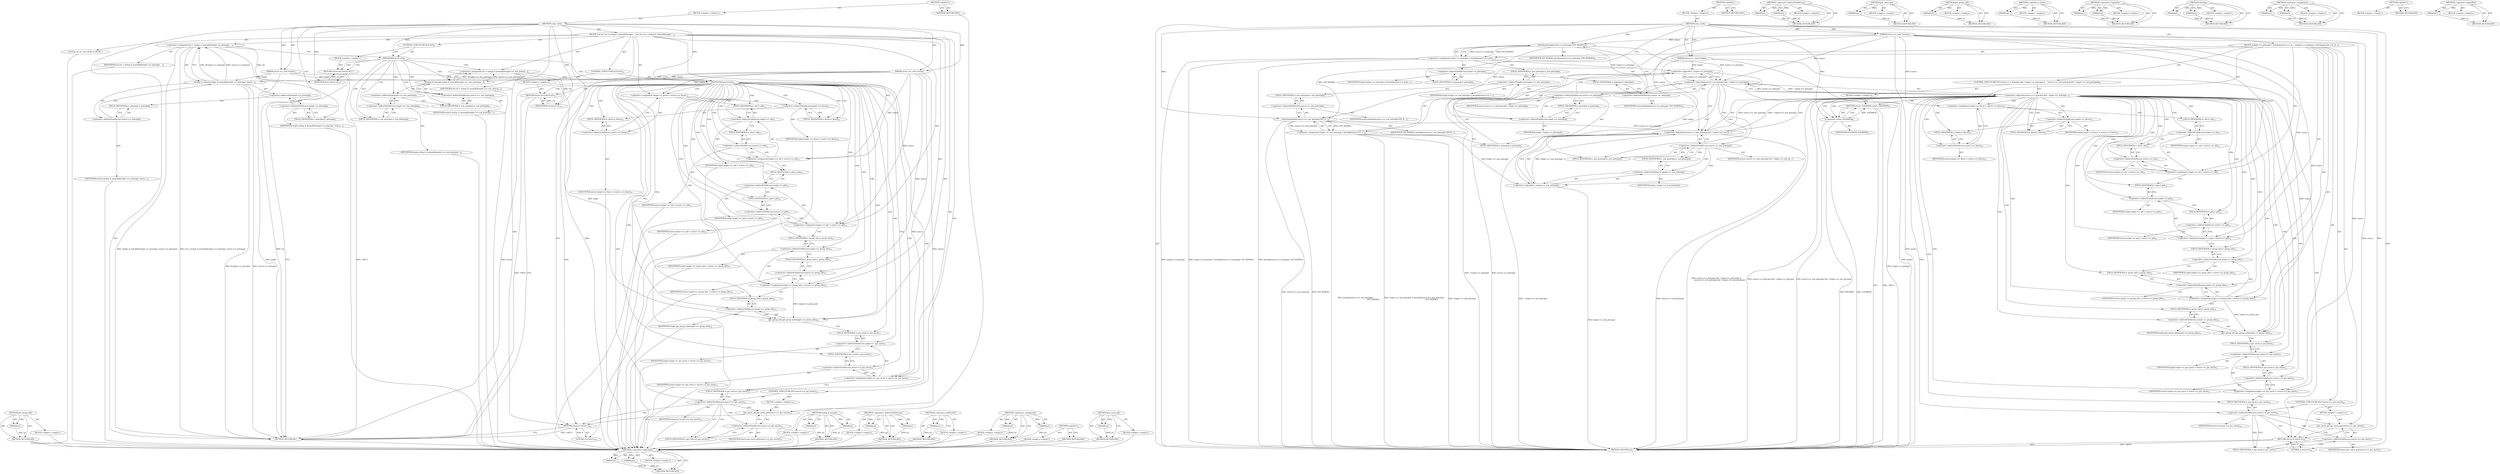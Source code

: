 digraph "&lt;operator&gt;.logicalNot" {
vulnerable_131 [label=<(METHOD,get_group_info)>];
vulnerable_132 [label=<(PARAM,p1)>];
vulnerable_133 [label=<(BLOCK,&lt;empty&gt;,&lt;empty&gt;)>];
vulnerable_134 [label=<(METHOD_RETURN,ANY)>];
vulnerable_6 [label=<(METHOD,&lt;global&gt;)<SUB>1</SUB>>];
vulnerable_7 [label=<(BLOCK,&lt;empty&gt;,&lt;empty&gt;)<SUB>1</SUB>>];
vulnerable_8 [label=<(METHOD,copy_cred)<SUB>1</SUB>>];
vulnerable_9 [label=<(PARAM,struct svc_cred *target)<SUB>1</SUB>>];
vulnerable_10 [label=<(PARAM,struct svc_cred *source)<SUB>1</SUB>>];
vulnerable_11 [label=<(BLOCK,{
	int ret;
 
	ret = strdup_if_nonnull(&amp;target-...,{
	int ret;
 
	ret = strdup_if_nonnull(&amp;target-...)<SUB>2</SUB>>];
vulnerable_12 [label="<(LOCAL,int ret: int)<SUB>3</SUB>>"];
vulnerable_13 [label=<(&lt;operator&gt;.assignment,ret = strdup_if_nonnull(&amp;target-&gt;cr_principal, ...)<SUB>5</SUB>>];
vulnerable_14 [label=<(IDENTIFIER,ret,ret = strdup_if_nonnull(&amp;target-&gt;cr_principal, ...)<SUB>5</SUB>>];
vulnerable_15 [label=<(strdup_if_nonnull,strdup_if_nonnull(&amp;target-&gt;cr_principal, source...)<SUB>5</SUB>>];
vulnerable_16 [label=<(&lt;operator&gt;.addressOf,&amp;target-&gt;cr_principal)<SUB>5</SUB>>];
vulnerable_17 [label=<(&lt;operator&gt;.indirectFieldAccess,target-&gt;cr_principal)<SUB>5</SUB>>];
vulnerable_18 [label=<(IDENTIFIER,target,strdup_if_nonnull(&amp;target-&gt;cr_principal, source...)<SUB>5</SUB>>];
vulnerable_19 [label=<(FIELD_IDENTIFIER,cr_principal,cr_principal)<SUB>5</SUB>>];
vulnerable_20 [label=<(&lt;operator&gt;.indirectFieldAccess,source-&gt;cr_principal)<SUB>5</SUB>>];
vulnerable_21 [label=<(IDENTIFIER,source,strdup_if_nonnull(&amp;target-&gt;cr_principal, source...)<SUB>5</SUB>>];
vulnerable_22 [label=<(FIELD_IDENTIFIER,cr_principal,cr_principal)<SUB>5</SUB>>];
vulnerable_23 [label=<(CONTROL_STRUCTURE,IF,if (ret))<SUB>6</SUB>>];
vulnerable_24 [label=<(IDENTIFIER,ret,if (ret))<SUB>6</SUB>>];
vulnerable_25 [label=<(BLOCK,&lt;empty&gt;,&lt;empty&gt;)<SUB>7</SUB>>];
vulnerable_26 [label=<(RETURN,return ret;,return ret;)<SUB>7</SUB>>];
vulnerable_27 [label=<(IDENTIFIER,ret,return ret;)<SUB>7</SUB>>];
vulnerable_28 [label=<(&lt;operator&gt;.assignment,ret = strdup_if_nonnull(&amp;target-&gt;cr_raw_princip...)<SUB>8</SUB>>];
vulnerable_29 [label=<(IDENTIFIER,ret,ret = strdup_if_nonnull(&amp;target-&gt;cr_raw_princip...)<SUB>8</SUB>>];
vulnerable_30 [label=<(strdup_if_nonnull,strdup_if_nonnull(&amp;target-&gt;cr_raw_principal,
		...)<SUB>8</SUB>>];
vulnerable_31 [label=<(&lt;operator&gt;.addressOf,&amp;target-&gt;cr_raw_principal)<SUB>8</SUB>>];
vulnerable_32 [label=<(&lt;operator&gt;.indirectFieldAccess,target-&gt;cr_raw_principal)<SUB>8</SUB>>];
vulnerable_33 [label=<(IDENTIFIER,target,strdup_if_nonnull(&amp;target-&gt;cr_raw_principal,
		...)<SUB>8</SUB>>];
vulnerable_34 [label=<(FIELD_IDENTIFIER,cr_raw_principal,cr_raw_principal)<SUB>8</SUB>>];
vulnerable_35 [label=<(&lt;operator&gt;.indirectFieldAccess,source-&gt;cr_raw_principal)<SUB>9</SUB>>];
vulnerable_36 [label=<(IDENTIFIER,source,strdup_if_nonnull(&amp;target-&gt;cr_raw_principal,
		...)<SUB>9</SUB>>];
vulnerable_37 [label=<(FIELD_IDENTIFIER,cr_raw_principal,cr_raw_principal)<SUB>9</SUB>>];
vulnerable_38 [label=<(CONTROL_STRUCTURE,IF,if (ret))<SUB>10</SUB>>];
vulnerable_39 [label=<(IDENTIFIER,ret,if (ret))<SUB>10</SUB>>];
vulnerable_40 [label=<(BLOCK,&lt;empty&gt;,&lt;empty&gt;)<SUB>11</SUB>>];
vulnerable_41 [label=<(RETURN,return ret;,return ret;)<SUB>11</SUB>>];
vulnerable_42 [label=<(IDENTIFIER,ret,return ret;)<SUB>11</SUB>>];
vulnerable_43 [label=<(&lt;operator&gt;.assignment,target-&gt;cr_flavor = source-&gt;cr_flavor)<SUB>12</SUB>>];
vulnerable_44 [label=<(&lt;operator&gt;.indirectFieldAccess,target-&gt;cr_flavor)<SUB>12</SUB>>];
vulnerable_45 [label=<(IDENTIFIER,target,target-&gt;cr_flavor = source-&gt;cr_flavor)<SUB>12</SUB>>];
vulnerable_46 [label=<(FIELD_IDENTIFIER,cr_flavor,cr_flavor)<SUB>12</SUB>>];
vulnerable_47 [label=<(&lt;operator&gt;.indirectFieldAccess,source-&gt;cr_flavor)<SUB>12</SUB>>];
vulnerable_48 [label=<(IDENTIFIER,source,target-&gt;cr_flavor = source-&gt;cr_flavor)<SUB>12</SUB>>];
vulnerable_49 [label=<(FIELD_IDENTIFIER,cr_flavor,cr_flavor)<SUB>12</SUB>>];
vulnerable_50 [label=<(&lt;operator&gt;.assignment,target-&gt;cr_uid = source-&gt;cr_uid)<SUB>13</SUB>>];
vulnerable_51 [label=<(&lt;operator&gt;.indirectFieldAccess,target-&gt;cr_uid)<SUB>13</SUB>>];
vulnerable_52 [label=<(IDENTIFIER,target,target-&gt;cr_uid = source-&gt;cr_uid)<SUB>13</SUB>>];
vulnerable_53 [label=<(FIELD_IDENTIFIER,cr_uid,cr_uid)<SUB>13</SUB>>];
vulnerable_54 [label=<(&lt;operator&gt;.indirectFieldAccess,source-&gt;cr_uid)<SUB>13</SUB>>];
vulnerable_55 [label=<(IDENTIFIER,source,target-&gt;cr_uid = source-&gt;cr_uid)<SUB>13</SUB>>];
vulnerable_56 [label=<(FIELD_IDENTIFIER,cr_uid,cr_uid)<SUB>13</SUB>>];
vulnerable_57 [label=<(&lt;operator&gt;.assignment,target-&gt;cr_gid = source-&gt;cr_gid)<SUB>14</SUB>>];
vulnerable_58 [label=<(&lt;operator&gt;.indirectFieldAccess,target-&gt;cr_gid)<SUB>14</SUB>>];
vulnerable_59 [label=<(IDENTIFIER,target,target-&gt;cr_gid = source-&gt;cr_gid)<SUB>14</SUB>>];
vulnerable_60 [label=<(FIELD_IDENTIFIER,cr_gid,cr_gid)<SUB>14</SUB>>];
vulnerable_61 [label=<(&lt;operator&gt;.indirectFieldAccess,source-&gt;cr_gid)<SUB>14</SUB>>];
vulnerable_62 [label=<(IDENTIFIER,source,target-&gt;cr_gid = source-&gt;cr_gid)<SUB>14</SUB>>];
vulnerable_63 [label=<(FIELD_IDENTIFIER,cr_gid,cr_gid)<SUB>14</SUB>>];
vulnerable_64 [label=<(&lt;operator&gt;.assignment,target-&gt;cr_group_info = source-&gt;cr_group_info)<SUB>15</SUB>>];
vulnerable_65 [label=<(&lt;operator&gt;.indirectFieldAccess,target-&gt;cr_group_info)<SUB>15</SUB>>];
vulnerable_66 [label=<(IDENTIFIER,target,target-&gt;cr_group_info = source-&gt;cr_group_info)<SUB>15</SUB>>];
vulnerable_67 [label=<(FIELD_IDENTIFIER,cr_group_info,cr_group_info)<SUB>15</SUB>>];
vulnerable_68 [label=<(&lt;operator&gt;.indirectFieldAccess,source-&gt;cr_group_info)<SUB>15</SUB>>];
vulnerable_69 [label=<(IDENTIFIER,source,target-&gt;cr_group_info = source-&gt;cr_group_info)<SUB>15</SUB>>];
vulnerable_70 [label=<(FIELD_IDENTIFIER,cr_group_info,cr_group_info)<SUB>15</SUB>>];
vulnerable_71 [label=<(get_group_info,get_group_info(target-&gt;cr_group_info))<SUB>16</SUB>>];
vulnerable_72 [label=<(&lt;operator&gt;.indirectFieldAccess,target-&gt;cr_group_info)<SUB>16</SUB>>];
vulnerable_73 [label=<(IDENTIFIER,target,get_group_info(target-&gt;cr_group_info))<SUB>16</SUB>>];
vulnerable_74 [label=<(FIELD_IDENTIFIER,cr_group_info,cr_group_info)<SUB>16</SUB>>];
vulnerable_75 [label=<(&lt;operator&gt;.assignment,target-&gt;cr_gss_mech = source-&gt;cr_gss_mech)<SUB>17</SUB>>];
vulnerable_76 [label=<(&lt;operator&gt;.indirectFieldAccess,target-&gt;cr_gss_mech)<SUB>17</SUB>>];
vulnerable_77 [label=<(IDENTIFIER,target,target-&gt;cr_gss_mech = source-&gt;cr_gss_mech)<SUB>17</SUB>>];
vulnerable_78 [label=<(FIELD_IDENTIFIER,cr_gss_mech,cr_gss_mech)<SUB>17</SUB>>];
vulnerable_79 [label=<(&lt;operator&gt;.indirectFieldAccess,source-&gt;cr_gss_mech)<SUB>17</SUB>>];
vulnerable_80 [label=<(IDENTIFIER,source,target-&gt;cr_gss_mech = source-&gt;cr_gss_mech)<SUB>17</SUB>>];
vulnerable_81 [label=<(FIELD_IDENTIFIER,cr_gss_mech,cr_gss_mech)<SUB>17</SUB>>];
vulnerable_82 [label=<(CONTROL_STRUCTURE,IF,if (source-&gt;cr_gss_mech))<SUB>18</SUB>>];
vulnerable_83 [label=<(&lt;operator&gt;.indirectFieldAccess,source-&gt;cr_gss_mech)<SUB>18</SUB>>];
vulnerable_84 [label=<(IDENTIFIER,source,if (source-&gt;cr_gss_mech))<SUB>18</SUB>>];
vulnerable_85 [label=<(FIELD_IDENTIFIER,cr_gss_mech,cr_gss_mech)<SUB>18</SUB>>];
vulnerable_86 [label=<(BLOCK,&lt;empty&gt;,&lt;empty&gt;)<SUB>19</SUB>>];
vulnerable_87 [label=<(gss_mech_get,gss_mech_get(source-&gt;cr_gss_mech))<SUB>19</SUB>>];
vulnerable_88 [label=<(&lt;operator&gt;.indirectFieldAccess,source-&gt;cr_gss_mech)<SUB>19</SUB>>];
vulnerable_89 [label=<(IDENTIFIER,source,gss_mech_get(source-&gt;cr_gss_mech))<SUB>19</SUB>>];
vulnerable_90 [label=<(FIELD_IDENTIFIER,cr_gss_mech,cr_gss_mech)<SUB>19</SUB>>];
vulnerable_91 [label=<(RETURN,return 0;,return 0;)<SUB>20</SUB>>];
vulnerable_92 [label=<(LITERAL,0,return 0;)<SUB>20</SUB>>];
vulnerable_93 [label=<(METHOD_RETURN,int)<SUB>1</SUB>>];
vulnerable_95 [label=<(METHOD_RETURN,ANY)<SUB>1</SUB>>];
vulnerable_117 [label=<(METHOD,strdup_if_nonnull)>];
vulnerable_118 [label=<(PARAM,p1)>];
vulnerable_119 [label=<(PARAM,p2)>];
vulnerable_120 [label=<(BLOCK,&lt;empty&gt;,&lt;empty&gt;)>];
vulnerable_121 [label=<(METHOD_RETURN,ANY)>];
vulnerable_126 [label=<(METHOD,&lt;operator&gt;.indirectFieldAccess)>];
vulnerable_127 [label=<(PARAM,p1)>];
vulnerable_128 [label=<(PARAM,p2)>];
vulnerable_129 [label=<(BLOCK,&lt;empty&gt;,&lt;empty&gt;)>];
vulnerable_130 [label=<(METHOD_RETURN,ANY)>];
vulnerable_122 [label=<(METHOD,&lt;operator&gt;.addressOf)>];
vulnerable_123 [label=<(PARAM,p1)>];
vulnerable_124 [label=<(BLOCK,&lt;empty&gt;,&lt;empty&gt;)>];
vulnerable_125 [label=<(METHOD_RETURN,ANY)>];
vulnerable_112 [label=<(METHOD,&lt;operator&gt;.assignment)>];
vulnerable_113 [label=<(PARAM,p1)>];
vulnerable_114 [label=<(PARAM,p2)>];
vulnerable_115 [label=<(BLOCK,&lt;empty&gt;,&lt;empty&gt;)>];
vulnerable_116 [label=<(METHOD_RETURN,ANY)>];
vulnerable_106 [label=<(METHOD,&lt;global&gt;)<SUB>1</SUB>>];
vulnerable_107 [label=<(BLOCK,&lt;empty&gt;,&lt;empty&gt;)>];
vulnerable_108 [label=<(METHOD_RETURN,ANY)>];
vulnerable_135 [label=<(METHOD,gss_mech_get)>];
vulnerable_136 [label=<(PARAM,p1)>];
vulnerable_137 [label=<(BLOCK,&lt;empty&gt;,&lt;empty&gt;)>];
vulnerable_138 [label=<(METHOD_RETURN,ANY)>];
fixed_141 [label=<(METHOD,&lt;operator&gt;.logicalAnd)>];
fixed_142 [label=<(PARAM,p1)>];
fixed_143 [label=<(PARAM,p2)>];
fixed_144 [label=<(BLOCK,&lt;empty&gt;,&lt;empty&gt;)>];
fixed_145 [label=<(METHOD_RETURN,ANY)>];
fixed_6 [label=<(METHOD,&lt;global&gt;)<SUB>1</SUB>>];
fixed_7 [label=<(BLOCK,&lt;empty&gt;,&lt;empty&gt;)<SUB>1</SUB>>];
fixed_8 [label=<(METHOD,copy_cred)<SUB>1</SUB>>];
fixed_9 [label=<(PARAM,struct svc_cred *target)<SUB>1</SUB>>];
fixed_10 [label=<(PARAM,struct svc_cred *source)<SUB>1</SUB>>];
fixed_11 [label=<(BLOCK,{
	target-&gt;cr_principal = kstrdup(source-&gt;cr_pr...,{
	target-&gt;cr_principal = kstrdup(source-&gt;cr_pr...)<SUB>2</SUB>>];
fixed_12 [label=<(&lt;operator&gt;.assignment,target-&gt;cr_principal = kstrdup(source-&gt;cr_princ...)<SUB>3</SUB>>];
fixed_13 [label=<(&lt;operator&gt;.indirectFieldAccess,target-&gt;cr_principal)<SUB>3</SUB>>];
fixed_14 [label=<(IDENTIFIER,target,target-&gt;cr_principal = kstrdup(source-&gt;cr_princ...)<SUB>3</SUB>>];
fixed_15 [label=<(FIELD_IDENTIFIER,cr_principal,cr_principal)<SUB>3</SUB>>];
fixed_16 [label=<(kstrdup,kstrdup(source-&gt;cr_principal, GFP_KERNEL))<SUB>3</SUB>>];
fixed_17 [label=<(&lt;operator&gt;.indirectFieldAccess,source-&gt;cr_principal)<SUB>3</SUB>>];
fixed_18 [label=<(IDENTIFIER,source,kstrdup(source-&gt;cr_principal, GFP_KERNEL))<SUB>3</SUB>>];
fixed_19 [label=<(FIELD_IDENTIFIER,cr_principal,cr_principal)<SUB>3</SUB>>];
fixed_20 [label=<(IDENTIFIER,GFP_KERNEL,kstrdup(source-&gt;cr_principal, GFP_KERNEL))<SUB>3</SUB>>];
fixed_21 [label=<(&lt;operator&gt;.assignment,target-&gt;cr_raw_principal = kstrdup(source-&gt;cr_r...)<SUB>4</SUB>>];
fixed_22 [label=<(&lt;operator&gt;.indirectFieldAccess,target-&gt;cr_raw_principal)<SUB>4</SUB>>];
fixed_23 [label=<(IDENTIFIER,target,target-&gt;cr_raw_principal = kstrdup(source-&gt;cr_r...)<SUB>4</SUB>>];
fixed_24 [label=<(FIELD_IDENTIFIER,cr_raw_principal,cr_raw_principal)<SUB>4</SUB>>];
fixed_25 [label=<(kstrdup,kstrdup(source-&gt;cr_raw_principal,
								GFP_K...)<SUB>4</SUB>>];
fixed_26 [label=<(&lt;operator&gt;.indirectFieldAccess,source-&gt;cr_raw_principal)<SUB>4</SUB>>];
fixed_27 [label=<(IDENTIFIER,source,kstrdup(source-&gt;cr_raw_principal,
								GFP_K...)<SUB>4</SUB>>];
fixed_28 [label=<(FIELD_IDENTIFIER,cr_raw_principal,cr_raw_principal)<SUB>4</SUB>>];
fixed_29 [label=<(IDENTIFIER,GFP_KERNEL,kstrdup(source-&gt;cr_raw_principal,
								GFP_K...)<SUB>5</SUB>>];
fixed_30 [label=<(CONTROL_STRUCTURE,IF,if ((source-&gt;cr_principal &amp;&amp; ! target-&gt;cr_principal) ||
	    (source-&gt;cr_raw_principal &amp;&amp; ! target-&gt;cr_raw_principal)))<SUB>6</SUB>>];
fixed_31 [label=<(&lt;operator&gt;.logicalOr,(source-&gt;cr_principal &amp;&amp; ! target-&gt;cr_principal...)<SUB>6</SUB>>];
fixed_32 [label=<(&lt;operator&gt;.logicalAnd,source-&gt;cr_principal &amp;&amp; ! target-&gt;cr_principal)<SUB>6</SUB>>];
fixed_33 [label=<(&lt;operator&gt;.indirectFieldAccess,source-&gt;cr_principal)<SUB>6</SUB>>];
fixed_34 [label=<(IDENTIFIER,source,source-&gt;cr_principal &amp;&amp; ! target-&gt;cr_principal)<SUB>6</SUB>>];
fixed_35 [label=<(FIELD_IDENTIFIER,cr_principal,cr_principal)<SUB>6</SUB>>];
fixed_36 [label=<(&lt;operator&gt;.logicalNot,! target-&gt;cr_principal)<SUB>6</SUB>>];
fixed_37 [label=<(&lt;operator&gt;.indirectFieldAccess,target-&gt;cr_principal)<SUB>6</SUB>>];
fixed_38 [label=<(IDENTIFIER,target,! target-&gt;cr_principal)<SUB>6</SUB>>];
fixed_39 [label=<(FIELD_IDENTIFIER,cr_principal,cr_principal)<SUB>6</SUB>>];
fixed_40 [label=<(&lt;operator&gt;.logicalAnd,source-&gt;cr_raw_principal &amp;&amp; ! target-&gt;cr_raw_pr...)<SUB>7</SUB>>];
fixed_41 [label=<(&lt;operator&gt;.indirectFieldAccess,source-&gt;cr_raw_principal)<SUB>7</SUB>>];
fixed_42 [label=<(IDENTIFIER,source,source-&gt;cr_raw_principal &amp;&amp; ! target-&gt;cr_raw_pr...)<SUB>7</SUB>>];
fixed_43 [label=<(FIELD_IDENTIFIER,cr_raw_principal,cr_raw_principal)<SUB>7</SUB>>];
fixed_44 [label=<(&lt;operator&gt;.logicalNot,! target-&gt;cr_raw_principal)<SUB>7</SUB>>];
fixed_45 [label=<(&lt;operator&gt;.indirectFieldAccess,target-&gt;cr_raw_principal)<SUB>7</SUB>>];
fixed_46 [label=<(IDENTIFIER,target,! target-&gt;cr_raw_principal)<SUB>7</SUB>>];
fixed_47 [label=<(FIELD_IDENTIFIER,cr_raw_principal,cr_raw_principal)<SUB>7</SUB>>];
fixed_48 [label=<(BLOCK,&lt;empty&gt;,&lt;empty&gt;)<SUB>8</SUB>>];
fixed_49 [label=<(RETURN,return -ENOMEM;,return -ENOMEM;)<SUB>8</SUB>>];
fixed_50 [label=<(&lt;operator&gt;.minus,-ENOMEM)<SUB>8</SUB>>];
fixed_51 [label=<(IDENTIFIER,ENOMEM,-ENOMEM)<SUB>8</SUB>>];
fixed_52 [label=<(&lt;operator&gt;.assignment,target-&gt;cr_flavor = source-&gt;cr_flavor)<SUB>10</SUB>>];
fixed_53 [label=<(&lt;operator&gt;.indirectFieldAccess,target-&gt;cr_flavor)<SUB>10</SUB>>];
fixed_54 [label=<(IDENTIFIER,target,target-&gt;cr_flavor = source-&gt;cr_flavor)<SUB>10</SUB>>];
fixed_55 [label=<(FIELD_IDENTIFIER,cr_flavor,cr_flavor)<SUB>10</SUB>>];
fixed_56 [label=<(&lt;operator&gt;.indirectFieldAccess,source-&gt;cr_flavor)<SUB>10</SUB>>];
fixed_57 [label=<(IDENTIFIER,source,target-&gt;cr_flavor = source-&gt;cr_flavor)<SUB>10</SUB>>];
fixed_58 [label=<(FIELD_IDENTIFIER,cr_flavor,cr_flavor)<SUB>10</SUB>>];
fixed_59 [label=<(&lt;operator&gt;.assignment,target-&gt;cr_uid = source-&gt;cr_uid)<SUB>11</SUB>>];
fixed_60 [label=<(&lt;operator&gt;.indirectFieldAccess,target-&gt;cr_uid)<SUB>11</SUB>>];
fixed_61 [label=<(IDENTIFIER,target,target-&gt;cr_uid = source-&gt;cr_uid)<SUB>11</SUB>>];
fixed_62 [label=<(FIELD_IDENTIFIER,cr_uid,cr_uid)<SUB>11</SUB>>];
fixed_63 [label=<(&lt;operator&gt;.indirectFieldAccess,source-&gt;cr_uid)<SUB>11</SUB>>];
fixed_64 [label=<(IDENTIFIER,source,target-&gt;cr_uid = source-&gt;cr_uid)<SUB>11</SUB>>];
fixed_65 [label=<(FIELD_IDENTIFIER,cr_uid,cr_uid)<SUB>11</SUB>>];
fixed_66 [label=<(&lt;operator&gt;.assignment,target-&gt;cr_gid = source-&gt;cr_gid)<SUB>12</SUB>>];
fixed_67 [label=<(&lt;operator&gt;.indirectFieldAccess,target-&gt;cr_gid)<SUB>12</SUB>>];
fixed_68 [label=<(IDENTIFIER,target,target-&gt;cr_gid = source-&gt;cr_gid)<SUB>12</SUB>>];
fixed_69 [label=<(FIELD_IDENTIFIER,cr_gid,cr_gid)<SUB>12</SUB>>];
fixed_70 [label=<(&lt;operator&gt;.indirectFieldAccess,source-&gt;cr_gid)<SUB>12</SUB>>];
fixed_71 [label=<(IDENTIFIER,source,target-&gt;cr_gid = source-&gt;cr_gid)<SUB>12</SUB>>];
fixed_72 [label=<(FIELD_IDENTIFIER,cr_gid,cr_gid)<SUB>12</SUB>>];
fixed_73 [label=<(&lt;operator&gt;.assignment,target-&gt;cr_group_info = source-&gt;cr_group_info)<SUB>13</SUB>>];
fixed_74 [label=<(&lt;operator&gt;.indirectFieldAccess,target-&gt;cr_group_info)<SUB>13</SUB>>];
fixed_75 [label=<(IDENTIFIER,target,target-&gt;cr_group_info = source-&gt;cr_group_info)<SUB>13</SUB>>];
fixed_76 [label=<(FIELD_IDENTIFIER,cr_group_info,cr_group_info)<SUB>13</SUB>>];
fixed_77 [label=<(&lt;operator&gt;.indirectFieldAccess,source-&gt;cr_group_info)<SUB>13</SUB>>];
fixed_78 [label=<(IDENTIFIER,source,target-&gt;cr_group_info = source-&gt;cr_group_info)<SUB>13</SUB>>];
fixed_79 [label=<(FIELD_IDENTIFIER,cr_group_info,cr_group_info)<SUB>13</SUB>>];
fixed_80 [label=<(get_group_info,get_group_info(target-&gt;cr_group_info))<SUB>14</SUB>>];
fixed_81 [label=<(&lt;operator&gt;.indirectFieldAccess,target-&gt;cr_group_info)<SUB>14</SUB>>];
fixed_82 [label=<(IDENTIFIER,target,get_group_info(target-&gt;cr_group_info))<SUB>14</SUB>>];
fixed_83 [label=<(FIELD_IDENTIFIER,cr_group_info,cr_group_info)<SUB>14</SUB>>];
fixed_84 [label=<(&lt;operator&gt;.assignment,target-&gt;cr_gss_mech = source-&gt;cr_gss_mech)<SUB>15</SUB>>];
fixed_85 [label=<(&lt;operator&gt;.indirectFieldAccess,target-&gt;cr_gss_mech)<SUB>15</SUB>>];
fixed_86 [label=<(IDENTIFIER,target,target-&gt;cr_gss_mech = source-&gt;cr_gss_mech)<SUB>15</SUB>>];
fixed_87 [label=<(FIELD_IDENTIFIER,cr_gss_mech,cr_gss_mech)<SUB>15</SUB>>];
fixed_88 [label=<(&lt;operator&gt;.indirectFieldAccess,source-&gt;cr_gss_mech)<SUB>15</SUB>>];
fixed_89 [label=<(IDENTIFIER,source,target-&gt;cr_gss_mech = source-&gt;cr_gss_mech)<SUB>15</SUB>>];
fixed_90 [label=<(FIELD_IDENTIFIER,cr_gss_mech,cr_gss_mech)<SUB>15</SUB>>];
fixed_91 [label=<(CONTROL_STRUCTURE,IF,if (source-&gt;cr_gss_mech))<SUB>16</SUB>>];
fixed_92 [label=<(&lt;operator&gt;.indirectFieldAccess,source-&gt;cr_gss_mech)<SUB>16</SUB>>];
fixed_93 [label=<(IDENTIFIER,source,if (source-&gt;cr_gss_mech))<SUB>16</SUB>>];
fixed_94 [label=<(FIELD_IDENTIFIER,cr_gss_mech,cr_gss_mech)<SUB>16</SUB>>];
fixed_95 [label=<(BLOCK,&lt;empty&gt;,&lt;empty&gt;)<SUB>17</SUB>>];
fixed_96 [label=<(gss_mech_get,gss_mech_get(source-&gt;cr_gss_mech))<SUB>17</SUB>>];
fixed_97 [label=<(&lt;operator&gt;.indirectFieldAccess,source-&gt;cr_gss_mech)<SUB>17</SUB>>];
fixed_98 [label=<(IDENTIFIER,source,gss_mech_get(source-&gt;cr_gss_mech))<SUB>17</SUB>>];
fixed_99 [label=<(FIELD_IDENTIFIER,cr_gss_mech,cr_gss_mech)<SUB>17</SUB>>];
fixed_100 [label=<(RETURN,return 0;,return 0;)<SUB>18</SUB>>];
fixed_101 [label=<(LITERAL,0,return 0;)<SUB>18</SUB>>];
fixed_102 [label=<(METHOD_RETURN,int)<SUB>1</SUB>>];
fixed_104 [label=<(METHOD_RETURN,ANY)<SUB>1</SUB>>];
fixed_126 [label=<(METHOD,&lt;operator&gt;.indirectFieldAccess)>];
fixed_127 [label=<(PARAM,p1)>];
fixed_128 [label=<(PARAM,p2)>];
fixed_129 [label=<(BLOCK,&lt;empty&gt;,&lt;empty&gt;)>];
fixed_130 [label=<(METHOD_RETURN,ANY)>];
fixed_158 [label=<(METHOD,gss_mech_get)>];
fixed_159 [label=<(PARAM,p1)>];
fixed_160 [label=<(BLOCK,&lt;empty&gt;,&lt;empty&gt;)>];
fixed_161 [label=<(METHOD_RETURN,ANY)>];
fixed_154 [label=<(METHOD,get_group_info)>];
fixed_155 [label=<(PARAM,p1)>];
fixed_156 [label=<(BLOCK,&lt;empty&gt;,&lt;empty&gt;)>];
fixed_157 [label=<(METHOD_RETURN,ANY)>];
fixed_150 [label=<(METHOD,&lt;operator&gt;.minus)>];
fixed_151 [label=<(PARAM,p1)>];
fixed_152 [label=<(BLOCK,&lt;empty&gt;,&lt;empty&gt;)>];
fixed_153 [label=<(METHOD_RETURN,ANY)>];
fixed_136 [label=<(METHOD,&lt;operator&gt;.logicalOr)>];
fixed_137 [label=<(PARAM,p1)>];
fixed_138 [label=<(PARAM,p2)>];
fixed_139 [label=<(BLOCK,&lt;empty&gt;,&lt;empty&gt;)>];
fixed_140 [label=<(METHOD_RETURN,ANY)>];
fixed_131 [label=<(METHOD,kstrdup)>];
fixed_132 [label=<(PARAM,p1)>];
fixed_133 [label=<(PARAM,p2)>];
fixed_134 [label=<(BLOCK,&lt;empty&gt;,&lt;empty&gt;)>];
fixed_135 [label=<(METHOD_RETURN,ANY)>];
fixed_121 [label=<(METHOD,&lt;operator&gt;.assignment)>];
fixed_122 [label=<(PARAM,p1)>];
fixed_123 [label=<(PARAM,p2)>];
fixed_124 [label=<(BLOCK,&lt;empty&gt;,&lt;empty&gt;)>];
fixed_125 [label=<(METHOD_RETURN,ANY)>];
fixed_115 [label=<(METHOD,&lt;global&gt;)<SUB>1</SUB>>];
fixed_116 [label=<(BLOCK,&lt;empty&gt;,&lt;empty&gt;)>];
fixed_117 [label=<(METHOD_RETURN,ANY)>];
fixed_146 [label=<(METHOD,&lt;operator&gt;.logicalNot)>];
fixed_147 [label=<(PARAM,p1)>];
fixed_148 [label=<(BLOCK,&lt;empty&gt;,&lt;empty&gt;)>];
fixed_149 [label=<(METHOD_RETURN,ANY)>];
vulnerable_131 -> vulnerable_132  [key=0, label="AST: "];
vulnerable_131 -> vulnerable_132  [key=1, label="DDG: "];
vulnerable_131 -> vulnerable_133  [key=0, label="AST: "];
vulnerable_131 -> vulnerable_134  [key=0, label="AST: "];
vulnerable_131 -> vulnerable_134  [key=1, label="CFG: "];
vulnerable_132 -> vulnerable_134  [key=0, label="DDG: p1"];
vulnerable_133 -> fixed_141  [key=0];
vulnerable_134 -> fixed_141  [key=0];
vulnerable_6 -> vulnerable_7  [key=0, label="AST: "];
vulnerable_6 -> vulnerable_95  [key=0, label="AST: "];
vulnerable_6 -> vulnerable_95  [key=1, label="CFG: "];
vulnerable_7 -> vulnerable_8  [key=0, label="AST: "];
vulnerable_8 -> vulnerable_9  [key=0, label="AST: "];
vulnerable_8 -> vulnerable_9  [key=1, label="DDG: "];
vulnerable_8 -> vulnerable_10  [key=0, label="AST: "];
vulnerable_8 -> vulnerable_10  [key=1, label="DDG: "];
vulnerable_8 -> vulnerable_11  [key=0, label="AST: "];
vulnerable_8 -> vulnerable_93  [key=0, label="AST: "];
vulnerable_8 -> vulnerable_19  [key=0, label="CFG: "];
vulnerable_8 -> vulnerable_91  [key=0, label="DDG: "];
vulnerable_8 -> vulnerable_24  [key=0, label="DDG: "];
vulnerable_8 -> vulnerable_39  [key=0, label="DDG: "];
vulnerable_8 -> vulnerable_92  [key=0, label="DDG: "];
vulnerable_8 -> vulnerable_27  [key=0, label="DDG: "];
vulnerable_8 -> vulnerable_42  [key=0, label="DDG: "];
vulnerable_9 -> vulnerable_93  [key=0, label="DDG: target"];
vulnerable_9 -> vulnerable_71  [key=0, label="DDG: target"];
vulnerable_9 -> vulnerable_15  [key=0, label="DDG: target"];
vulnerable_9 -> vulnerable_30  [key=0, label="DDG: target"];
vulnerable_10 -> vulnerable_93  [key=0, label="DDG: source"];
vulnerable_10 -> vulnerable_43  [key=0, label="DDG: source"];
vulnerable_10 -> vulnerable_50  [key=0, label="DDG: source"];
vulnerable_10 -> vulnerable_57  [key=0, label="DDG: source"];
vulnerable_10 -> vulnerable_64  [key=0, label="DDG: source"];
vulnerable_10 -> vulnerable_75  [key=0, label="DDG: source"];
vulnerable_10 -> vulnerable_15  [key=0, label="DDG: source"];
vulnerable_10 -> vulnerable_30  [key=0, label="DDG: source"];
vulnerable_10 -> vulnerable_87  [key=0, label="DDG: source"];
vulnerable_11 -> vulnerable_12  [key=0, label="AST: "];
vulnerable_11 -> vulnerable_13  [key=0, label="AST: "];
vulnerable_11 -> vulnerable_23  [key=0, label="AST: "];
vulnerable_11 -> vulnerable_28  [key=0, label="AST: "];
vulnerable_11 -> vulnerable_38  [key=0, label="AST: "];
vulnerable_11 -> vulnerable_43  [key=0, label="AST: "];
vulnerable_11 -> vulnerable_50  [key=0, label="AST: "];
vulnerable_11 -> vulnerable_57  [key=0, label="AST: "];
vulnerable_11 -> vulnerable_64  [key=0, label="AST: "];
vulnerable_11 -> vulnerable_71  [key=0, label="AST: "];
vulnerable_11 -> vulnerable_75  [key=0, label="AST: "];
vulnerable_11 -> vulnerable_82  [key=0, label="AST: "];
vulnerable_11 -> vulnerable_91  [key=0, label="AST: "];
vulnerable_12 -> fixed_141  [key=0];
vulnerable_13 -> vulnerable_14  [key=0, label="AST: "];
vulnerable_13 -> vulnerable_15  [key=0, label="AST: "];
vulnerable_13 -> vulnerable_24  [key=0, label="CFG: "];
vulnerable_13 -> vulnerable_93  [key=0, label="DDG: ret"];
vulnerable_13 -> vulnerable_93  [key=1, label="DDG: strdup_if_nonnull(&amp;target-&gt;cr_principal, source-&gt;cr_principal)"];
vulnerable_13 -> vulnerable_93  [key=2, label="DDG: ret = strdup_if_nonnull(&amp;target-&gt;cr_principal, source-&gt;cr_principal)"];
vulnerable_13 -> vulnerable_27  [key=0, label="DDG: ret"];
vulnerable_14 -> fixed_141  [key=0];
vulnerable_15 -> vulnerable_16  [key=0, label="AST: "];
vulnerable_15 -> vulnerable_20  [key=0, label="AST: "];
vulnerable_15 -> vulnerable_13  [key=0, label="CFG: "];
vulnerable_15 -> vulnerable_13  [key=1, label="DDG: &amp;target-&gt;cr_principal"];
vulnerable_15 -> vulnerable_13  [key=2, label="DDG: source-&gt;cr_principal"];
vulnerable_15 -> vulnerable_93  [key=0, label="DDG: &amp;target-&gt;cr_principal"];
vulnerable_15 -> vulnerable_93  [key=1, label="DDG: source-&gt;cr_principal"];
vulnerable_16 -> vulnerable_17  [key=0, label="AST: "];
vulnerable_16 -> vulnerable_22  [key=0, label="CFG: "];
vulnerable_17 -> vulnerable_18  [key=0, label="AST: "];
vulnerable_17 -> vulnerable_19  [key=0, label="AST: "];
vulnerable_17 -> vulnerable_16  [key=0, label="CFG: "];
vulnerable_18 -> fixed_141  [key=0];
vulnerable_19 -> vulnerable_17  [key=0, label="CFG: "];
vulnerable_20 -> vulnerable_21  [key=0, label="AST: "];
vulnerable_20 -> vulnerable_22  [key=0, label="AST: "];
vulnerable_20 -> vulnerable_15  [key=0, label="CFG: "];
vulnerable_21 -> fixed_141  [key=0];
vulnerable_22 -> vulnerable_20  [key=0, label="CFG: "];
vulnerable_23 -> vulnerable_24  [key=0, label="AST: "];
vulnerable_23 -> vulnerable_25  [key=0, label="AST: "];
vulnerable_24 -> vulnerable_26  [key=0, label="CFG: "];
vulnerable_24 -> vulnerable_26  [key=1, label="CDG: "];
vulnerable_24 -> vulnerable_34  [key=0, label="CFG: "];
vulnerable_24 -> vulnerable_34  [key=1, label="CDG: "];
vulnerable_24 -> vulnerable_30  [key=0, label="CDG: "];
vulnerable_24 -> vulnerable_32  [key=0, label="CDG: "];
vulnerable_24 -> vulnerable_28  [key=0, label="CDG: "];
vulnerable_24 -> vulnerable_37  [key=0, label="CDG: "];
vulnerable_24 -> vulnerable_35  [key=0, label="CDG: "];
vulnerable_24 -> vulnerable_39  [key=0, label="CDG: "];
vulnerable_24 -> vulnerable_31  [key=0, label="CDG: "];
vulnerable_25 -> vulnerable_26  [key=0, label="AST: "];
vulnerable_26 -> vulnerable_27  [key=0, label="AST: "];
vulnerable_26 -> vulnerable_93  [key=0, label="CFG: "];
vulnerable_26 -> vulnerable_93  [key=1, label="DDG: &lt;RET&gt;"];
vulnerable_27 -> vulnerable_26  [key=0, label="DDG: ret"];
vulnerable_28 -> vulnerable_29  [key=0, label="AST: "];
vulnerable_28 -> vulnerable_30  [key=0, label="AST: "];
vulnerable_28 -> vulnerable_39  [key=0, label="CFG: "];
vulnerable_28 -> vulnerable_42  [key=0, label="DDG: ret"];
vulnerable_29 -> fixed_141  [key=0];
vulnerable_30 -> vulnerable_31  [key=0, label="AST: "];
vulnerable_30 -> vulnerable_35  [key=0, label="AST: "];
vulnerable_30 -> vulnerable_28  [key=0, label="CFG: "];
vulnerable_30 -> vulnerable_28  [key=1, label="DDG: &amp;target-&gt;cr_raw_principal"];
vulnerable_30 -> vulnerable_28  [key=2, label="DDG: source-&gt;cr_raw_principal"];
vulnerable_31 -> vulnerable_32  [key=0, label="AST: "];
vulnerable_31 -> vulnerable_37  [key=0, label="CFG: "];
vulnerable_32 -> vulnerable_33  [key=0, label="AST: "];
vulnerable_32 -> vulnerable_34  [key=0, label="AST: "];
vulnerable_32 -> vulnerable_31  [key=0, label="CFG: "];
vulnerable_33 -> fixed_141  [key=0];
vulnerable_34 -> vulnerable_32  [key=0, label="CFG: "];
vulnerable_35 -> vulnerable_36  [key=0, label="AST: "];
vulnerable_35 -> vulnerable_37  [key=0, label="AST: "];
vulnerable_35 -> vulnerable_30  [key=0, label="CFG: "];
vulnerable_36 -> fixed_141  [key=0];
vulnerable_37 -> vulnerable_35  [key=0, label="CFG: "];
vulnerable_38 -> vulnerable_39  [key=0, label="AST: "];
vulnerable_38 -> vulnerable_40  [key=0, label="AST: "];
vulnerable_39 -> vulnerable_41  [key=0, label="CFG: "];
vulnerable_39 -> vulnerable_41  [key=1, label="CDG: "];
vulnerable_39 -> vulnerable_46  [key=0, label="CFG: "];
vulnerable_39 -> vulnerable_46  [key=1, label="CDG: "];
vulnerable_39 -> vulnerable_47  [key=0, label="CDG: "];
vulnerable_39 -> vulnerable_68  [key=0, label="CDG: "];
vulnerable_39 -> vulnerable_49  [key=0, label="CDG: "];
vulnerable_39 -> vulnerable_60  [key=0, label="CDG: "];
vulnerable_39 -> vulnerable_64  [key=0, label="CDG: "];
vulnerable_39 -> vulnerable_51  [key=0, label="CDG: "];
vulnerable_39 -> vulnerable_57  [key=0, label="CDG: "];
vulnerable_39 -> vulnerable_75  [key=0, label="CDG: "];
vulnerable_39 -> vulnerable_81  [key=0, label="CDG: "];
vulnerable_39 -> vulnerable_85  [key=0, label="CDG: "];
vulnerable_39 -> vulnerable_72  [key=0, label="CDG: "];
vulnerable_39 -> vulnerable_56  [key=0, label="CDG: "];
vulnerable_39 -> vulnerable_67  [key=0, label="CDG: "];
vulnerable_39 -> vulnerable_74  [key=0, label="CDG: "];
vulnerable_39 -> vulnerable_76  [key=0, label="CDG: "];
vulnerable_39 -> vulnerable_65  [key=0, label="CDG: "];
vulnerable_39 -> vulnerable_50  [key=0, label="CDG: "];
vulnerable_39 -> vulnerable_91  [key=0, label="CDG: "];
vulnerable_39 -> vulnerable_44  [key=0, label="CDG: "];
vulnerable_39 -> vulnerable_54  [key=0, label="CDG: "];
vulnerable_39 -> vulnerable_79  [key=0, label="CDG: "];
vulnerable_39 -> vulnerable_43  [key=0, label="CDG: "];
vulnerable_39 -> vulnerable_58  [key=0, label="CDG: "];
vulnerable_39 -> vulnerable_61  [key=0, label="CDG: "];
vulnerable_39 -> vulnerable_83  [key=0, label="CDG: "];
vulnerable_39 -> vulnerable_71  [key=0, label="CDG: "];
vulnerable_39 -> vulnerable_53  [key=0, label="CDG: "];
vulnerable_39 -> vulnerable_70  [key=0, label="CDG: "];
vulnerable_39 -> vulnerable_63  [key=0, label="CDG: "];
vulnerable_39 -> vulnerable_78  [key=0, label="CDG: "];
vulnerable_40 -> vulnerable_41  [key=0, label="AST: "];
vulnerable_41 -> vulnerable_42  [key=0, label="AST: "];
vulnerable_41 -> vulnerable_93  [key=0, label="CFG: "];
vulnerable_41 -> vulnerable_93  [key=1, label="DDG: &lt;RET&gt;"];
vulnerable_42 -> vulnerable_41  [key=0, label="DDG: ret"];
vulnerable_43 -> vulnerable_44  [key=0, label="AST: "];
vulnerable_43 -> vulnerable_47  [key=0, label="AST: "];
vulnerable_43 -> vulnerable_53  [key=0, label="CFG: "];
vulnerable_44 -> vulnerable_45  [key=0, label="AST: "];
vulnerable_44 -> vulnerable_46  [key=0, label="AST: "];
vulnerable_44 -> vulnerable_49  [key=0, label="CFG: "];
vulnerable_45 -> fixed_141  [key=0];
vulnerable_46 -> vulnerable_44  [key=0, label="CFG: "];
vulnerable_47 -> vulnerable_48  [key=0, label="AST: "];
vulnerable_47 -> vulnerable_49  [key=0, label="AST: "];
vulnerable_47 -> vulnerable_43  [key=0, label="CFG: "];
vulnerable_48 -> fixed_141  [key=0];
vulnerable_49 -> vulnerable_47  [key=0, label="CFG: "];
vulnerable_50 -> vulnerable_51  [key=0, label="AST: "];
vulnerable_50 -> vulnerable_54  [key=0, label="AST: "];
vulnerable_50 -> vulnerable_60  [key=0, label="CFG: "];
vulnerable_51 -> vulnerable_52  [key=0, label="AST: "];
vulnerable_51 -> vulnerable_53  [key=0, label="AST: "];
vulnerable_51 -> vulnerable_56  [key=0, label="CFG: "];
vulnerable_52 -> fixed_141  [key=0];
vulnerable_53 -> vulnerable_51  [key=0, label="CFG: "];
vulnerable_54 -> vulnerable_55  [key=0, label="AST: "];
vulnerable_54 -> vulnerable_56  [key=0, label="AST: "];
vulnerable_54 -> vulnerable_50  [key=0, label="CFG: "];
vulnerable_55 -> fixed_141  [key=0];
vulnerable_56 -> vulnerable_54  [key=0, label="CFG: "];
vulnerable_57 -> vulnerable_58  [key=0, label="AST: "];
vulnerable_57 -> vulnerable_61  [key=0, label="AST: "];
vulnerable_57 -> vulnerable_67  [key=0, label="CFG: "];
vulnerable_58 -> vulnerable_59  [key=0, label="AST: "];
vulnerable_58 -> vulnerable_60  [key=0, label="AST: "];
vulnerable_58 -> vulnerable_63  [key=0, label="CFG: "];
vulnerable_59 -> fixed_141  [key=0];
vulnerable_60 -> vulnerable_58  [key=0, label="CFG: "];
vulnerable_61 -> vulnerable_62  [key=0, label="AST: "];
vulnerable_61 -> vulnerable_63  [key=0, label="AST: "];
vulnerable_61 -> vulnerable_57  [key=0, label="CFG: "];
vulnerable_62 -> fixed_141  [key=0];
vulnerable_63 -> vulnerable_61  [key=0, label="CFG: "];
vulnerable_64 -> vulnerable_65  [key=0, label="AST: "];
vulnerable_64 -> vulnerable_68  [key=0, label="AST: "];
vulnerable_64 -> vulnerable_74  [key=0, label="CFG: "];
vulnerable_64 -> vulnerable_71  [key=0, label="DDG: target-&gt;cr_group_info"];
vulnerable_65 -> vulnerable_66  [key=0, label="AST: "];
vulnerable_65 -> vulnerable_67  [key=0, label="AST: "];
vulnerable_65 -> vulnerable_70  [key=0, label="CFG: "];
vulnerable_66 -> fixed_141  [key=0];
vulnerable_67 -> vulnerable_65  [key=0, label="CFG: "];
vulnerable_68 -> vulnerable_69  [key=0, label="AST: "];
vulnerable_68 -> vulnerable_70  [key=0, label="AST: "];
vulnerable_68 -> vulnerable_64  [key=0, label="CFG: "];
vulnerable_69 -> fixed_141  [key=0];
vulnerable_70 -> vulnerable_68  [key=0, label="CFG: "];
vulnerable_71 -> vulnerable_72  [key=0, label="AST: "];
vulnerable_71 -> vulnerable_78  [key=0, label="CFG: "];
vulnerable_72 -> vulnerable_73  [key=0, label="AST: "];
vulnerable_72 -> vulnerable_74  [key=0, label="AST: "];
vulnerable_72 -> vulnerable_71  [key=0, label="CFG: "];
vulnerable_73 -> fixed_141  [key=0];
vulnerable_74 -> vulnerable_72  [key=0, label="CFG: "];
vulnerable_75 -> vulnerable_76  [key=0, label="AST: "];
vulnerable_75 -> vulnerable_79  [key=0, label="AST: "];
vulnerable_75 -> vulnerable_85  [key=0, label="CFG: "];
vulnerable_76 -> vulnerable_77  [key=0, label="AST: "];
vulnerable_76 -> vulnerable_78  [key=0, label="AST: "];
vulnerable_76 -> vulnerable_81  [key=0, label="CFG: "];
vulnerable_77 -> fixed_141  [key=0];
vulnerable_78 -> vulnerable_76  [key=0, label="CFG: "];
vulnerable_79 -> vulnerable_80  [key=0, label="AST: "];
vulnerable_79 -> vulnerable_81  [key=0, label="AST: "];
vulnerable_79 -> vulnerable_75  [key=0, label="CFG: "];
vulnerable_80 -> fixed_141  [key=0];
vulnerable_81 -> vulnerable_79  [key=0, label="CFG: "];
vulnerable_82 -> vulnerable_83  [key=0, label="AST: "];
vulnerable_82 -> vulnerable_86  [key=0, label="AST: "];
vulnerable_83 -> vulnerable_84  [key=0, label="AST: "];
vulnerable_83 -> vulnerable_85  [key=0, label="AST: "];
vulnerable_83 -> vulnerable_90  [key=0, label="CFG: "];
vulnerable_83 -> vulnerable_90  [key=1, label="CDG: "];
vulnerable_83 -> vulnerable_91  [key=0, label="CFG: "];
vulnerable_83 -> vulnerable_87  [key=0, label="CDG: "];
vulnerable_83 -> vulnerable_88  [key=0, label="CDG: "];
vulnerable_84 -> fixed_141  [key=0];
vulnerable_85 -> vulnerable_83  [key=0, label="CFG: "];
vulnerable_86 -> vulnerable_87  [key=0, label="AST: "];
vulnerable_87 -> vulnerable_88  [key=0, label="AST: "];
vulnerable_87 -> vulnerable_91  [key=0, label="CFG: "];
vulnerable_88 -> vulnerable_89  [key=0, label="AST: "];
vulnerable_88 -> vulnerable_90  [key=0, label="AST: "];
vulnerable_88 -> vulnerable_87  [key=0, label="CFG: "];
vulnerable_89 -> fixed_141  [key=0];
vulnerable_90 -> vulnerable_88  [key=0, label="CFG: "];
vulnerable_91 -> vulnerable_92  [key=0, label="AST: "];
vulnerable_91 -> vulnerable_93  [key=0, label="CFG: "];
vulnerable_91 -> vulnerable_93  [key=1, label="DDG: &lt;RET&gt;"];
vulnerable_92 -> vulnerable_91  [key=0, label="DDG: 0"];
vulnerable_93 -> fixed_141  [key=0];
vulnerable_95 -> fixed_141  [key=0];
vulnerable_117 -> vulnerable_118  [key=0, label="AST: "];
vulnerable_117 -> vulnerable_118  [key=1, label="DDG: "];
vulnerable_117 -> vulnerable_120  [key=0, label="AST: "];
vulnerable_117 -> vulnerable_119  [key=0, label="AST: "];
vulnerable_117 -> vulnerable_119  [key=1, label="DDG: "];
vulnerable_117 -> vulnerable_121  [key=0, label="AST: "];
vulnerable_117 -> vulnerable_121  [key=1, label="CFG: "];
vulnerable_118 -> vulnerable_121  [key=0, label="DDG: p1"];
vulnerable_119 -> vulnerable_121  [key=0, label="DDG: p2"];
vulnerable_120 -> fixed_141  [key=0];
vulnerable_121 -> fixed_141  [key=0];
vulnerable_126 -> vulnerable_127  [key=0, label="AST: "];
vulnerable_126 -> vulnerable_127  [key=1, label="DDG: "];
vulnerable_126 -> vulnerable_129  [key=0, label="AST: "];
vulnerable_126 -> vulnerable_128  [key=0, label="AST: "];
vulnerable_126 -> vulnerable_128  [key=1, label="DDG: "];
vulnerable_126 -> vulnerable_130  [key=0, label="AST: "];
vulnerable_126 -> vulnerable_130  [key=1, label="CFG: "];
vulnerable_127 -> vulnerable_130  [key=0, label="DDG: p1"];
vulnerable_128 -> vulnerable_130  [key=0, label="DDG: p2"];
vulnerable_129 -> fixed_141  [key=0];
vulnerable_130 -> fixed_141  [key=0];
vulnerable_122 -> vulnerable_123  [key=0, label="AST: "];
vulnerable_122 -> vulnerable_123  [key=1, label="DDG: "];
vulnerable_122 -> vulnerable_124  [key=0, label="AST: "];
vulnerable_122 -> vulnerable_125  [key=0, label="AST: "];
vulnerable_122 -> vulnerable_125  [key=1, label="CFG: "];
vulnerable_123 -> vulnerable_125  [key=0, label="DDG: p1"];
vulnerable_124 -> fixed_141  [key=0];
vulnerable_125 -> fixed_141  [key=0];
vulnerable_112 -> vulnerable_113  [key=0, label="AST: "];
vulnerable_112 -> vulnerable_113  [key=1, label="DDG: "];
vulnerable_112 -> vulnerable_115  [key=0, label="AST: "];
vulnerable_112 -> vulnerable_114  [key=0, label="AST: "];
vulnerable_112 -> vulnerable_114  [key=1, label="DDG: "];
vulnerable_112 -> vulnerable_116  [key=0, label="AST: "];
vulnerable_112 -> vulnerable_116  [key=1, label="CFG: "];
vulnerable_113 -> vulnerable_116  [key=0, label="DDG: p1"];
vulnerable_114 -> vulnerable_116  [key=0, label="DDG: p2"];
vulnerable_115 -> fixed_141  [key=0];
vulnerable_116 -> fixed_141  [key=0];
vulnerable_106 -> vulnerable_107  [key=0, label="AST: "];
vulnerable_106 -> vulnerable_108  [key=0, label="AST: "];
vulnerable_106 -> vulnerable_108  [key=1, label="CFG: "];
vulnerable_107 -> fixed_141  [key=0];
vulnerable_108 -> fixed_141  [key=0];
vulnerable_135 -> vulnerable_136  [key=0, label="AST: "];
vulnerable_135 -> vulnerable_136  [key=1, label="DDG: "];
vulnerable_135 -> vulnerable_137  [key=0, label="AST: "];
vulnerable_135 -> vulnerable_138  [key=0, label="AST: "];
vulnerable_135 -> vulnerable_138  [key=1, label="CFG: "];
vulnerable_136 -> vulnerable_138  [key=0, label="DDG: p1"];
vulnerable_137 -> fixed_141  [key=0];
vulnerable_138 -> fixed_141  [key=0];
fixed_141 -> fixed_142  [key=0, label="AST: "];
fixed_141 -> fixed_142  [key=1, label="DDG: "];
fixed_141 -> fixed_144  [key=0, label="AST: "];
fixed_141 -> fixed_143  [key=0, label="AST: "];
fixed_141 -> fixed_143  [key=1, label="DDG: "];
fixed_141 -> fixed_145  [key=0, label="AST: "];
fixed_141 -> fixed_145  [key=1, label="CFG: "];
fixed_142 -> fixed_145  [key=0, label="DDG: p1"];
fixed_143 -> fixed_145  [key=0, label="DDG: p2"];
fixed_6 -> fixed_7  [key=0, label="AST: "];
fixed_6 -> fixed_104  [key=0, label="AST: "];
fixed_6 -> fixed_104  [key=1, label="CFG: "];
fixed_7 -> fixed_8  [key=0, label="AST: "];
fixed_8 -> fixed_9  [key=0, label="AST: "];
fixed_8 -> fixed_9  [key=1, label="DDG: "];
fixed_8 -> fixed_10  [key=0, label="AST: "];
fixed_8 -> fixed_10  [key=1, label="DDG: "];
fixed_8 -> fixed_11  [key=0, label="AST: "];
fixed_8 -> fixed_102  [key=0, label="AST: "];
fixed_8 -> fixed_15  [key=0, label="CFG: "];
fixed_8 -> fixed_100  [key=0, label="DDG: "];
fixed_8 -> fixed_101  [key=0, label="DDG: "];
fixed_8 -> fixed_16  [key=0, label="DDG: "];
fixed_8 -> fixed_25  [key=0, label="DDG: "];
fixed_8 -> fixed_50  [key=0, label="DDG: "];
fixed_9 -> fixed_102  [key=0, label="DDG: target"];
fixed_9 -> fixed_80  [key=0, label="DDG: target"];
fixed_9 -> fixed_36  [key=0, label="DDG: target"];
fixed_9 -> fixed_44  [key=0, label="DDG: target"];
fixed_10 -> fixed_102  [key=0, label="DDG: source"];
fixed_10 -> fixed_52  [key=0, label="DDG: source"];
fixed_10 -> fixed_59  [key=0, label="DDG: source"];
fixed_10 -> fixed_66  [key=0, label="DDG: source"];
fixed_10 -> fixed_73  [key=0, label="DDG: source"];
fixed_10 -> fixed_84  [key=0, label="DDG: source"];
fixed_10 -> fixed_16  [key=0, label="DDG: source"];
fixed_10 -> fixed_25  [key=0, label="DDG: source"];
fixed_10 -> fixed_32  [key=0, label="DDG: source"];
fixed_10 -> fixed_40  [key=0, label="DDG: source"];
fixed_10 -> fixed_96  [key=0, label="DDG: source"];
fixed_11 -> fixed_12  [key=0, label="AST: "];
fixed_11 -> fixed_21  [key=0, label="AST: "];
fixed_11 -> fixed_30  [key=0, label="AST: "];
fixed_11 -> fixed_52  [key=0, label="AST: "];
fixed_11 -> fixed_59  [key=0, label="AST: "];
fixed_11 -> fixed_66  [key=0, label="AST: "];
fixed_11 -> fixed_73  [key=0, label="AST: "];
fixed_11 -> fixed_80  [key=0, label="AST: "];
fixed_11 -> fixed_84  [key=0, label="AST: "];
fixed_11 -> fixed_91  [key=0, label="AST: "];
fixed_11 -> fixed_100  [key=0, label="AST: "];
fixed_12 -> fixed_13  [key=0, label="AST: "];
fixed_12 -> fixed_16  [key=0, label="AST: "];
fixed_12 -> fixed_24  [key=0, label="CFG: "];
fixed_12 -> fixed_102  [key=0, label="DDG: target-&gt;cr_principal"];
fixed_12 -> fixed_102  [key=1, label="DDG: kstrdup(source-&gt;cr_principal, GFP_KERNEL)"];
fixed_12 -> fixed_102  [key=2, label="DDG: target-&gt;cr_principal = kstrdup(source-&gt;cr_principal, GFP_KERNEL)"];
fixed_12 -> fixed_36  [key=0, label="DDG: target-&gt;cr_principal"];
fixed_13 -> fixed_14  [key=0, label="AST: "];
fixed_13 -> fixed_15  [key=0, label="AST: "];
fixed_13 -> fixed_19  [key=0, label="CFG: "];
fixed_15 -> fixed_13  [key=0, label="CFG: "];
fixed_16 -> fixed_17  [key=0, label="AST: "];
fixed_16 -> fixed_20  [key=0, label="AST: "];
fixed_16 -> fixed_12  [key=0, label="CFG: "];
fixed_16 -> fixed_12  [key=1, label="DDG: source-&gt;cr_principal"];
fixed_16 -> fixed_12  [key=2, label="DDG: GFP_KERNEL"];
fixed_16 -> fixed_25  [key=0, label="DDG: GFP_KERNEL"];
fixed_16 -> fixed_32  [key=0, label="DDG: source-&gt;cr_principal"];
fixed_17 -> fixed_18  [key=0, label="AST: "];
fixed_17 -> fixed_19  [key=0, label="AST: "];
fixed_17 -> fixed_16  [key=0, label="CFG: "];
fixed_19 -> fixed_17  [key=0, label="CFG: "];
fixed_21 -> fixed_22  [key=0, label="AST: "];
fixed_21 -> fixed_25  [key=0, label="AST: "];
fixed_21 -> fixed_35  [key=0, label="CFG: "];
fixed_21 -> fixed_102  [key=0, label="DDG: target-&gt;cr_raw_principal"];
fixed_21 -> fixed_102  [key=1, label="DDG: kstrdup(source-&gt;cr_raw_principal,
								GFP_KERNEL)"];
fixed_21 -> fixed_102  [key=2, label="DDG: target-&gt;cr_raw_principal = kstrdup(source-&gt;cr_raw_principal,
								GFP_KERNEL)"];
fixed_21 -> fixed_44  [key=0, label="DDG: target-&gt;cr_raw_principal"];
fixed_22 -> fixed_23  [key=0, label="AST: "];
fixed_22 -> fixed_24  [key=0, label="AST: "];
fixed_22 -> fixed_28  [key=0, label="CFG: "];
fixed_24 -> fixed_22  [key=0, label="CFG: "];
fixed_25 -> fixed_26  [key=0, label="AST: "];
fixed_25 -> fixed_29  [key=0, label="AST: "];
fixed_25 -> fixed_21  [key=0, label="CFG: "];
fixed_25 -> fixed_21  [key=1, label="DDG: source-&gt;cr_raw_principal"];
fixed_25 -> fixed_21  [key=2, label="DDG: GFP_KERNEL"];
fixed_25 -> fixed_102  [key=0, label="DDG: source-&gt;cr_raw_principal"];
fixed_25 -> fixed_102  [key=1, label="DDG: GFP_KERNEL"];
fixed_25 -> fixed_40  [key=0, label="DDG: source-&gt;cr_raw_principal"];
fixed_26 -> fixed_27  [key=0, label="AST: "];
fixed_26 -> fixed_28  [key=0, label="AST: "];
fixed_26 -> fixed_25  [key=0, label="CFG: "];
fixed_28 -> fixed_26  [key=0, label="CFG: "];
fixed_30 -> fixed_31  [key=0, label="AST: "];
fixed_30 -> fixed_48  [key=0, label="AST: "];
fixed_31 -> fixed_32  [key=0, label="AST: "];
fixed_31 -> fixed_40  [key=0, label="AST: "];
fixed_31 -> fixed_50  [key=0, label="CFG: "];
fixed_31 -> fixed_50  [key=1, label="CDG: "];
fixed_31 -> fixed_55  [key=0, label="CFG: "];
fixed_31 -> fixed_55  [key=1, label="CDG: "];
fixed_31 -> fixed_102  [key=0, label="DDG: source-&gt;cr_principal &amp;&amp; ! target-&gt;cr_principal"];
fixed_31 -> fixed_102  [key=1, label="DDG: source-&gt;cr_raw_principal &amp;&amp; ! target-&gt;cr_raw_principal"];
fixed_31 -> fixed_102  [key=2, label="DDG: (source-&gt;cr_principal &amp;&amp; ! target-&gt;cr_principal) ||
	    (source-&gt;cr_raw_principal &amp;&amp; ! target-&gt;cr_raw_principal)"];
fixed_31 -> fixed_94  [key=0, label="CDG: "];
fixed_31 -> fixed_49  [key=0, label="CDG: "];
fixed_31 -> fixed_60  [key=0, label="CDG: "];
fixed_31 -> fixed_73  [key=0, label="CDG: "];
fixed_31 -> fixed_77  [key=0, label="CDG: "];
fixed_31 -> fixed_66  [key=0, label="CDG: "];
fixed_31 -> fixed_52  [key=0, label="CDG: "];
fixed_31 -> fixed_81  [key=0, label="CDG: "];
fixed_31 -> fixed_84  [key=0, label="CDG: "];
fixed_31 -> fixed_85  [key=0, label="CDG: "];
fixed_31 -> fixed_72  [key=0, label="CDG: "];
fixed_31 -> fixed_56  [key=0, label="CDG: "];
fixed_31 -> fixed_69  [key=0, label="CDG: "];
fixed_31 -> fixed_67  [key=0, label="CDG: "];
fixed_31 -> fixed_74  [key=0, label="CDG: "];
fixed_31 -> fixed_92  [key=0, label="CDG: "];
fixed_31 -> fixed_76  [key=0, label="CDG: "];
fixed_31 -> fixed_65  [key=0, label="CDG: "];
fixed_31 -> fixed_59  [key=0, label="CDG: "];
fixed_31 -> fixed_87  [key=0, label="CDG: "];
fixed_31 -> fixed_90  [key=0, label="CDG: "];
fixed_31 -> fixed_79  [key=0, label="CDG: "];
fixed_31 -> fixed_80  [key=0, label="CDG: "];
fixed_31 -> fixed_58  [key=0, label="CDG: "];
fixed_31 -> fixed_83  [key=0, label="CDG: "];
fixed_31 -> fixed_100  [key=0, label="CDG: "];
fixed_31 -> fixed_53  [key=0, label="CDG: "];
fixed_31 -> fixed_88  [key=0, label="CDG: "];
fixed_31 -> fixed_70  [key=0, label="CDG: "];
fixed_31 -> fixed_63  [key=0, label="CDG: "];
fixed_31 -> fixed_62  [key=0, label="CDG: "];
fixed_32 -> fixed_33  [key=0, label="AST: "];
fixed_32 -> fixed_36  [key=0, label="AST: "];
fixed_32 -> fixed_31  [key=0, label="CFG: "];
fixed_32 -> fixed_31  [key=1, label="DDG: source-&gt;cr_principal"];
fixed_32 -> fixed_31  [key=2, label="DDG: ! target-&gt;cr_principal"];
fixed_32 -> fixed_43  [key=0, label="CFG: "];
fixed_32 -> fixed_43  [key=1, label="CDG: "];
fixed_32 -> fixed_102  [key=0, label="DDG: source-&gt;cr_principal"];
fixed_32 -> fixed_102  [key=1, label="DDG: ! target-&gt;cr_principal"];
fixed_32 -> fixed_40  [key=0, label="CDG: "];
fixed_32 -> fixed_41  [key=0, label="CDG: "];
fixed_33 -> fixed_34  [key=0, label="AST: "];
fixed_33 -> fixed_35  [key=0, label="AST: "];
fixed_33 -> fixed_32  [key=0, label="CFG: "];
fixed_33 -> fixed_39  [key=0, label="CFG: "];
fixed_33 -> fixed_39  [key=1, label="CDG: "];
fixed_33 -> fixed_37  [key=0, label="CDG: "];
fixed_33 -> fixed_36  [key=0, label="CDG: "];
fixed_35 -> fixed_33  [key=0, label="CFG: "];
fixed_36 -> fixed_37  [key=0, label="AST: "];
fixed_36 -> fixed_32  [key=0, label="CFG: "];
fixed_36 -> fixed_32  [key=1, label="DDG: target-&gt;cr_principal"];
fixed_36 -> fixed_102  [key=0, label="DDG: target-&gt;cr_principal"];
fixed_37 -> fixed_38  [key=0, label="AST: "];
fixed_37 -> fixed_39  [key=0, label="AST: "];
fixed_37 -> fixed_36  [key=0, label="CFG: "];
fixed_39 -> fixed_37  [key=0, label="CFG: "];
fixed_40 -> fixed_41  [key=0, label="AST: "];
fixed_40 -> fixed_44  [key=0, label="AST: "];
fixed_40 -> fixed_31  [key=0, label="CFG: "];
fixed_40 -> fixed_31  [key=1, label="DDG: source-&gt;cr_raw_principal"];
fixed_40 -> fixed_31  [key=2, label="DDG: ! target-&gt;cr_raw_principal"];
fixed_40 -> fixed_102  [key=0, label="DDG: source-&gt;cr_raw_principal"];
fixed_40 -> fixed_102  [key=1, label="DDG: ! target-&gt;cr_raw_principal"];
fixed_41 -> fixed_42  [key=0, label="AST: "];
fixed_41 -> fixed_43  [key=0, label="AST: "];
fixed_41 -> fixed_40  [key=0, label="CFG: "];
fixed_41 -> fixed_47  [key=0, label="CFG: "];
fixed_41 -> fixed_47  [key=1, label="CDG: "];
fixed_41 -> fixed_45  [key=0, label="CDG: "];
fixed_41 -> fixed_44  [key=0, label="CDG: "];
fixed_43 -> fixed_41  [key=0, label="CFG: "];
fixed_44 -> fixed_45  [key=0, label="AST: "];
fixed_44 -> fixed_40  [key=0, label="CFG: "];
fixed_44 -> fixed_40  [key=1, label="DDG: target-&gt;cr_raw_principal"];
fixed_44 -> fixed_102  [key=0, label="DDG: target-&gt;cr_raw_principal"];
fixed_45 -> fixed_46  [key=0, label="AST: "];
fixed_45 -> fixed_47  [key=0, label="AST: "];
fixed_45 -> fixed_44  [key=0, label="CFG: "];
fixed_47 -> fixed_45  [key=0, label="CFG: "];
fixed_48 -> fixed_49  [key=0, label="AST: "];
fixed_49 -> fixed_50  [key=0, label="AST: "];
fixed_49 -> fixed_102  [key=0, label="CFG: "];
fixed_49 -> fixed_102  [key=1, label="DDG: &lt;RET&gt;"];
fixed_50 -> fixed_51  [key=0, label="AST: "];
fixed_50 -> fixed_49  [key=0, label="CFG: "];
fixed_50 -> fixed_49  [key=1, label="DDG: -ENOMEM"];
fixed_50 -> fixed_102  [key=0, label="DDG: ENOMEM"];
fixed_50 -> fixed_102  [key=1, label="DDG: -ENOMEM"];
fixed_52 -> fixed_53  [key=0, label="AST: "];
fixed_52 -> fixed_56  [key=0, label="AST: "];
fixed_52 -> fixed_62  [key=0, label="CFG: "];
fixed_53 -> fixed_54  [key=0, label="AST: "];
fixed_53 -> fixed_55  [key=0, label="AST: "];
fixed_53 -> fixed_58  [key=0, label="CFG: "];
fixed_55 -> fixed_53  [key=0, label="CFG: "];
fixed_56 -> fixed_57  [key=0, label="AST: "];
fixed_56 -> fixed_58  [key=0, label="AST: "];
fixed_56 -> fixed_52  [key=0, label="CFG: "];
fixed_58 -> fixed_56  [key=0, label="CFG: "];
fixed_59 -> fixed_60  [key=0, label="AST: "];
fixed_59 -> fixed_63  [key=0, label="AST: "];
fixed_59 -> fixed_69  [key=0, label="CFG: "];
fixed_60 -> fixed_61  [key=0, label="AST: "];
fixed_60 -> fixed_62  [key=0, label="AST: "];
fixed_60 -> fixed_65  [key=0, label="CFG: "];
fixed_62 -> fixed_60  [key=0, label="CFG: "];
fixed_63 -> fixed_64  [key=0, label="AST: "];
fixed_63 -> fixed_65  [key=0, label="AST: "];
fixed_63 -> fixed_59  [key=0, label="CFG: "];
fixed_65 -> fixed_63  [key=0, label="CFG: "];
fixed_66 -> fixed_67  [key=0, label="AST: "];
fixed_66 -> fixed_70  [key=0, label="AST: "];
fixed_66 -> fixed_76  [key=0, label="CFG: "];
fixed_67 -> fixed_68  [key=0, label="AST: "];
fixed_67 -> fixed_69  [key=0, label="AST: "];
fixed_67 -> fixed_72  [key=0, label="CFG: "];
fixed_69 -> fixed_67  [key=0, label="CFG: "];
fixed_70 -> fixed_71  [key=0, label="AST: "];
fixed_70 -> fixed_72  [key=0, label="AST: "];
fixed_70 -> fixed_66  [key=0, label="CFG: "];
fixed_72 -> fixed_70  [key=0, label="CFG: "];
fixed_73 -> fixed_74  [key=0, label="AST: "];
fixed_73 -> fixed_77  [key=0, label="AST: "];
fixed_73 -> fixed_83  [key=0, label="CFG: "];
fixed_73 -> fixed_80  [key=0, label="DDG: target-&gt;cr_group_info"];
fixed_74 -> fixed_75  [key=0, label="AST: "];
fixed_74 -> fixed_76  [key=0, label="AST: "];
fixed_74 -> fixed_79  [key=0, label="CFG: "];
fixed_76 -> fixed_74  [key=0, label="CFG: "];
fixed_77 -> fixed_78  [key=0, label="AST: "];
fixed_77 -> fixed_79  [key=0, label="AST: "];
fixed_77 -> fixed_73  [key=0, label="CFG: "];
fixed_79 -> fixed_77  [key=0, label="CFG: "];
fixed_80 -> fixed_81  [key=0, label="AST: "];
fixed_80 -> fixed_87  [key=0, label="CFG: "];
fixed_81 -> fixed_82  [key=0, label="AST: "];
fixed_81 -> fixed_83  [key=0, label="AST: "];
fixed_81 -> fixed_80  [key=0, label="CFG: "];
fixed_83 -> fixed_81  [key=0, label="CFG: "];
fixed_84 -> fixed_85  [key=0, label="AST: "];
fixed_84 -> fixed_88  [key=0, label="AST: "];
fixed_84 -> fixed_94  [key=0, label="CFG: "];
fixed_85 -> fixed_86  [key=0, label="AST: "];
fixed_85 -> fixed_87  [key=0, label="AST: "];
fixed_85 -> fixed_90  [key=0, label="CFG: "];
fixed_87 -> fixed_85  [key=0, label="CFG: "];
fixed_88 -> fixed_89  [key=0, label="AST: "];
fixed_88 -> fixed_90  [key=0, label="AST: "];
fixed_88 -> fixed_84  [key=0, label="CFG: "];
fixed_90 -> fixed_88  [key=0, label="CFG: "];
fixed_91 -> fixed_92  [key=0, label="AST: "];
fixed_91 -> fixed_95  [key=0, label="AST: "];
fixed_92 -> fixed_93  [key=0, label="AST: "];
fixed_92 -> fixed_94  [key=0, label="AST: "];
fixed_92 -> fixed_99  [key=0, label="CFG: "];
fixed_92 -> fixed_99  [key=1, label="CDG: "];
fixed_92 -> fixed_100  [key=0, label="CFG: "];
fixed_92 -> fixed_96  [key=0, label="CDG: "];
fixed_92 -> fixed_97  [key=0, label="CDG: "];
fixed_94 -> fixed_92  [key=0, label="CFG: "];
fixed_95 -> fixed_96  [key=0, label="AST: "];
fixed_96 -> fixed_97  [key=0, label="AST: "];
fixed_96 -> fixed_100  [key=0, label="CFG: "];
fixed_97 -> fixed_98  [key=0, label="AST: "];
fixed_97 -> fixed_99  [key=0, label="AST: "];
fixed_97 -> fixed_96  [key=0, label="CFG: "];
fixed_99 -> fixed_97  [key=0, label="CFG: "];
fixed_100 -> fixed_101  [key=0, label="AST: "];
fixed_100 -> fixed_102  [key=0, label="CFG: "];
fixed_100 -> fixed_102  [key=1, label="DDG: &lt;RET&gt;"];
fixed_101 -> fixed_100  [key=0, label="DDG: 0"];
fixed_126 -> fixed_127  [key=0, label="AST: "];
fixed_126 -> fixed_127  [key=1, label="DDG: "];
fixed_126 -> fixed_129  [key=0, label="AST: "];
fixed_126 -> fixed_128  [key=0, label="AST: "];
fixed_126 -> fixed_128  [key=1, label="DDG: "];
fixed_126 -> fixed_130  [key=0, label="AST: "];
fixed_126 -> fixed_130  [key=1, label="CFG: "];
fixed_127 -> fixed_130  [key=0, label="DDG: p1"];
fixed_128 -> fixed_130  [key=0, label="DDG: p2"];
fixed_158 -> fixed_159  [key=0, label="AST: "];
fixed_158 -> fixed_159  [key=1, label="DDG: "];
fixed_158 -> fixed_160  [key=0, label="AST: "];
fixed_158 -> fixed_161  [key=0, label="AST: "];
fixed_158 -> fixed_161  [key=1, label="CFG: "];
fixed_159 -> fixed_161  [key=0, label="DDG: p1"];
fixed_154 -> fixed_155  [key=0, label="AST: "];
fixed_154 -> fixed_155  [key=1, label="DDG: "];
fixed_154 -> fixed_156  [key=0, label="AST: "];
fixed_154 -> fixed_157  [key=0, label="AST: "];
fixed_154 -> fixed_157  [key=1, label="CFG: "];
fixed_155 -> fixed_157  [key=0, label="DDG: p1"];
fixed_150 -> fixed_151  [key=0, label="AST: "];
fixed_150 -> fixed_151  [key=1, label="DDG: "];
fixed_150 -> fixed_152  [key=0, label="AST: "];
fixed_150 -> fixed_153  [key=0, label="AST: "];
fixed_150 -> fixed_153  [key=1, label="CFG: "];
fixed_151 -> fixed_153  [key=0, label="DDG: p1"];
fixed_136 -> fixed_137  [key=0, label="AST: "];
fixed_136 -> fixed_137  [key=1, label="DDG: "];
fixed_136 -> fixed_139  [key=0, label="AST: "];
fixed_136 -> fixed_138  [key=0, label="AST: "];
fixed_136 -> fixed_138  [key=1, label="DDG: "];
fixed_136 -> fixed_140  [key=0, label="AST: "];
fixed_136 -> fixed_140  [key=1, label="CFG: "];
fixed_137 -> fixed_140  [key=0, label="DDG: p1"];
fixed_138 -> fixed_140  [key=0, label="DDG: p2"];
fixed_131 -> fixed_132  [key=0, label="AST: "];
fixed_131 -> fixed_132  [key=1, label="DDG: "];
fixed_131 -> fixed_134  [key=0, label="AST: "];
fixed_131 -> fixed_133  [key=0, label="AST: "];
fixed_131 -> fixed_133  [key=1, label="DDG: "];
fixed_131 -> fixed_135  [key=0, label="AST: "];
fixed_131 -> fixed_135  [key=1, label="CFG: "];
fixed_132 -> fixed_135  [key=0, label="DDG: p1"];
fixed_133 -> fixed_135  [key=0, label="DDG: p2"];
fixed_121 -> fixed_122  [key=0, label="AST: "];
fixed_121 -> fixed_122  [key=1, label="DDG: "];
fixed_121 -> fixed_124  [key=0, label="AST: "];
fixed_121 -> fixed_123  [key=0, label="AST: "];
fixed_121 -> fixed_123  [key=1, label="DDG: "];
fixed_121 -> fixed_125  [key=0, label="AST: "];
fixed_121 -> fixed_125  [key=1, label="CFG: "];
fixed_122 -> fixed_125  [key=0, label="DDG: p1"];
fixed_123 -> fixed_125  [key=0, label="DDG: p2"];
fixed_115 -> fixed_116  [key=0, label="AST: "];
fixed_115 -> fixed_117  [key=0, label="AST: "];
fixed_115 -> fixed_117  [key=1, label="CFG: "];
fixed_146 -> fixed_147  [key=0, label="AST: "];
fixed_146 -> fixed_147  [key=1, label="DDG: "];
fixed_146 -> fixed_148  [key=0, label="AST: "];
fixed_146 -> fixed_149  [key=0, label="AST: "];
fixed_146 -> fixed_149  [key=1, label="CFG: "];
fixed_147 -> fixed_149  [key=0, label="DDG: p1"];
}
